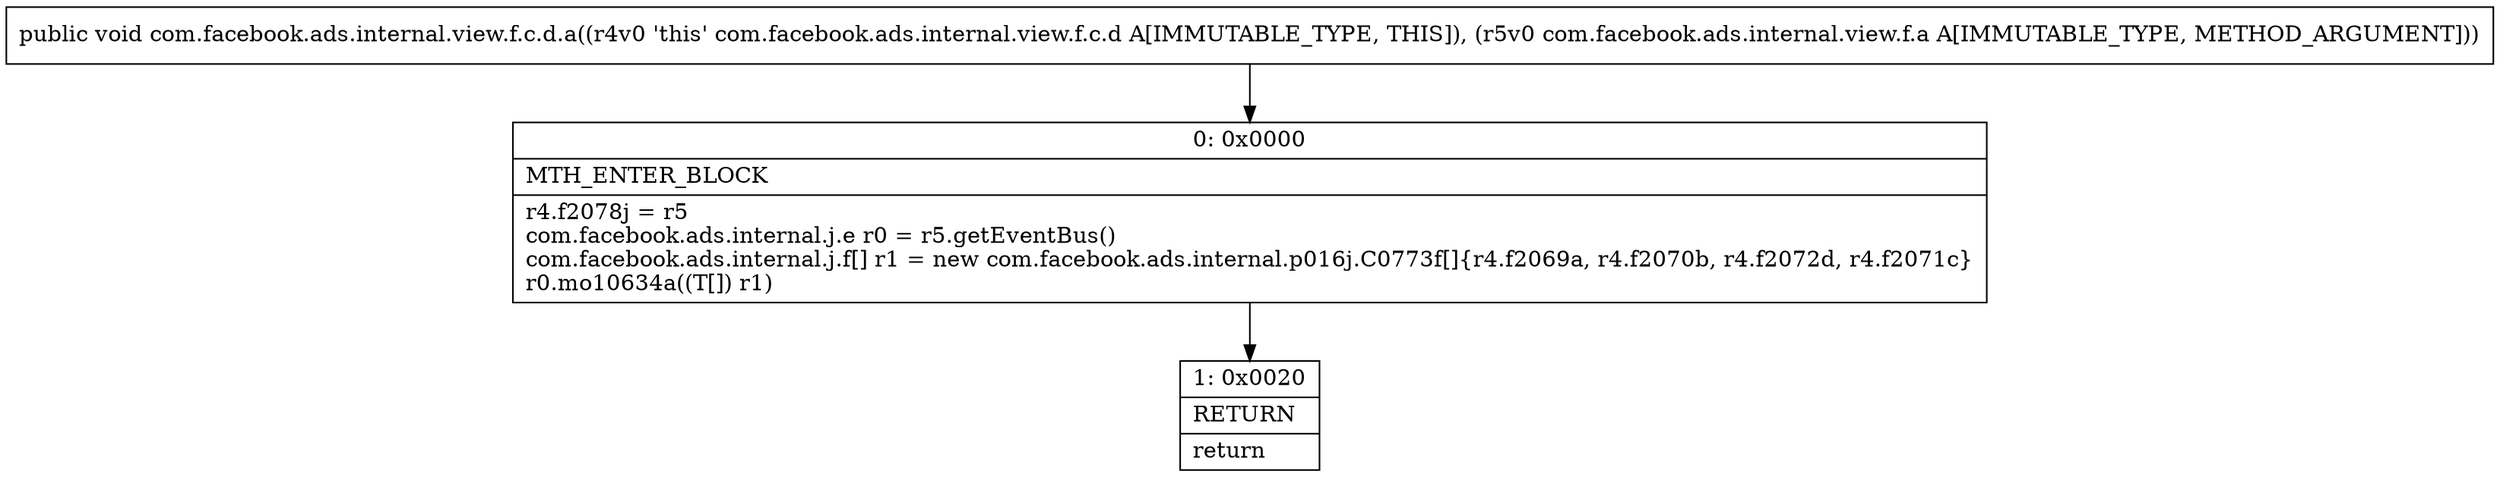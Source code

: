 digraph "CFG forcom.facebook.ads.internal.view.f.c.d.a(Lcom\/facebook\/ads\/internal\/view\/f\/a;)V" {
Node_0 [shape=record,label="{0\:\ 0x0000|MTH_ENTER_BLOCK\l|r4.f2078j = r5\lcom.facebook.ads.internal.j.e r0 = r5.getEventBus()\lcom.facebook.ads.internal.j.f[] r1 = new com.facebook.ads.internal.p016j.C0773f[]\{r4.f2069a, r4.f2070b, r4.f2072d, r4.f2071c\}\lr0.mo10634a((T[]) r1)\l}"];
Node_1 [shape=record,label="{1\:\ 0x0020|RETURN\l|return\l}"];
MethodNode[shape=record,label="{public void com.facebook.ads.internal.view.f.c.d.a((r4v0 'this' com.facebook.ads.internal.view.f.c.d A[IMMUTABLE_TYPE, THIS]), (r5v0 com.facebook.ads.internal.view.f.a A[IMMUTABLE_TYPE, METHOD_ARGUMENT])) }"];
MethodNode -> Node_0;
Node_0 -> Node_1;
}

